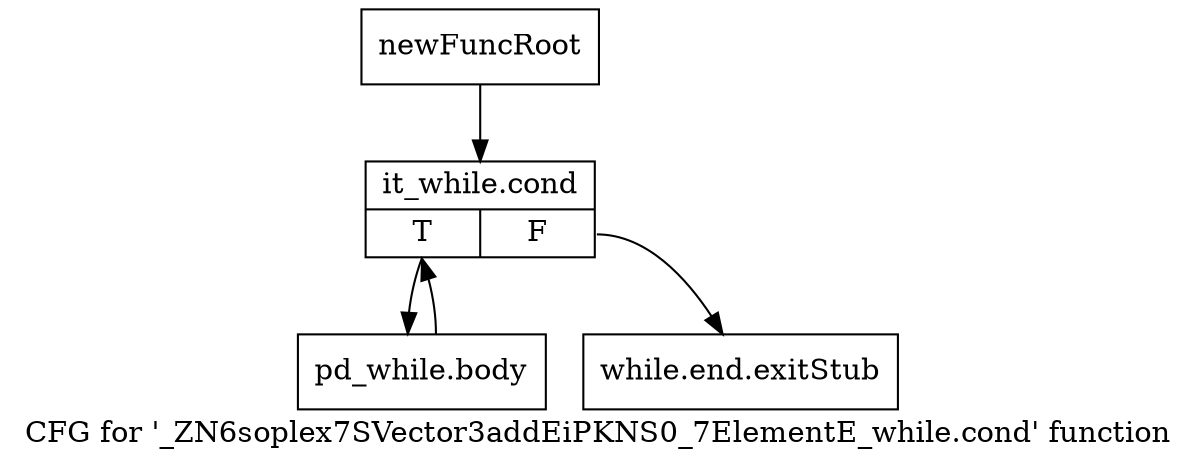 digraph "CFG for '_ZN6soplex7SVector3addEiPKNS0_7ElementE_while.cond' function" {
	label="CFG for '_ZN6soplex7SVector3addEiPKNS0_7ElementE_while.cond' function";

	Node0x2b60df0 [shape=record,label="{newFuncRoot}"];
	Node0x2b60df0 -> Node0x2b60e90;
	Node0x2b60e40 [shape=record,label="{while.end.exitStub}"];
	Node0x2b60e90 [shape=record,label="{it_while.cond|{<s0>T|<s1>F}}"];
	Node0x2b60e90:s0 -> Node0x2b60ee0;
	Node0x2b60e90:s1 -> Node0x2b60e40;
	Node0x2b60ee0 [shape=record,label="{pd_while.body}"];
	Node0x2b60ee0 -> Node0x2b60e90;
}
